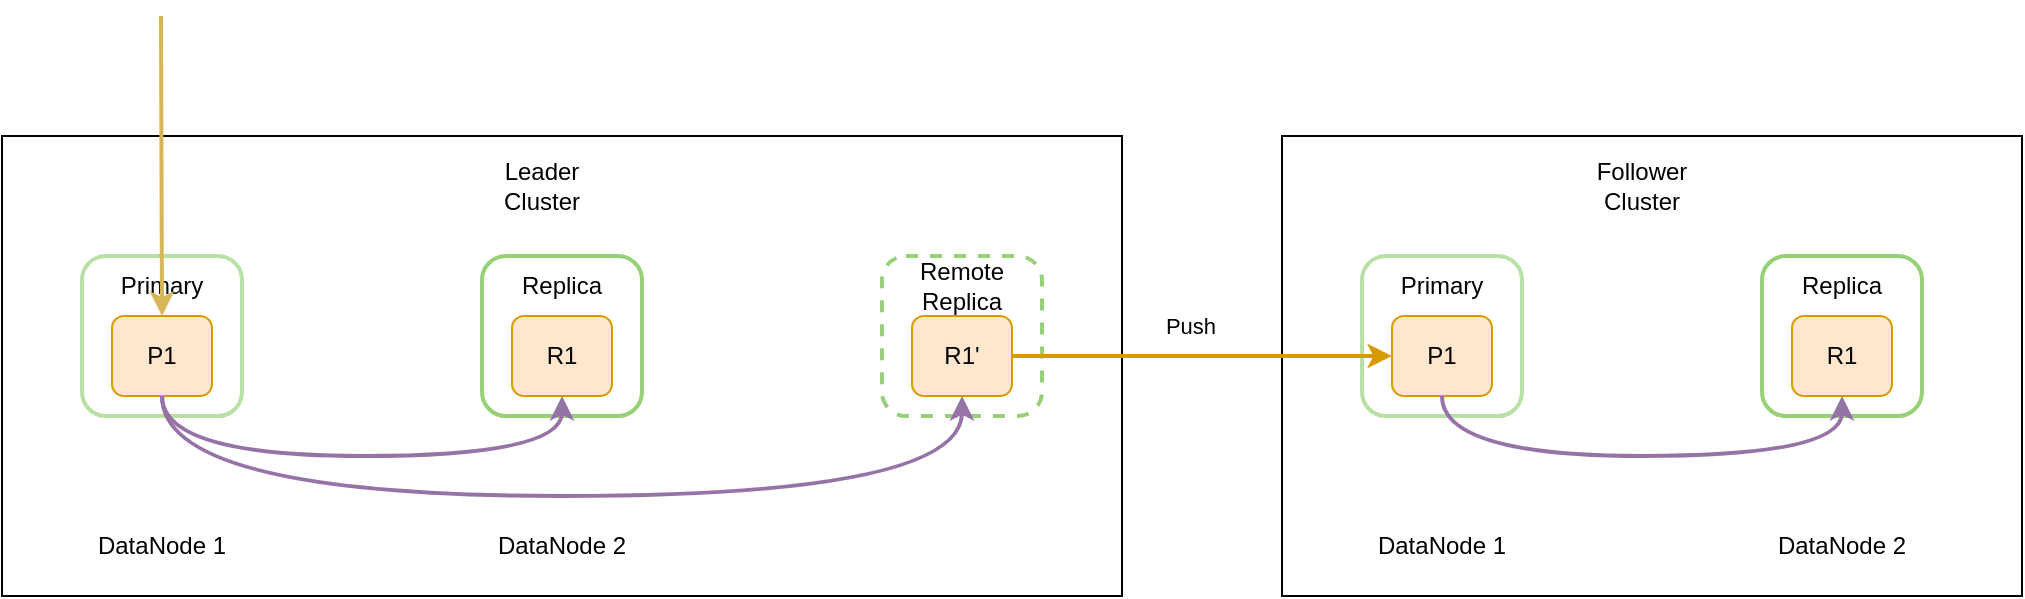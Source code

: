 <mxfile version="20.3.7" type="github">
  <diagram id="fCBSzjnJQlCeP396MPFD" name="第 1 页">
    <mxGraphModel dx="1186" dy="614" grid="0" gridSize="10" guides="1" tooltips="1" connect="1" arrows="1" fold="1" page="0" pageScale="1" pageWidth="1169" pageHeight="1654" math="0" shadow="0">
      <root>
        <mxCell id="0" />
        <mxCell id="1" parent="0" />
        <mxCell id="bpGPjzyuG9bihOp7Tieq-1" value="" style="rounded=0;whiteSpace=wrap;html=1;strokeWidth=1;" vertex="1" parent="1">
          <mxGeometry x="170" y="230" width="560" height="230" as="geometry" />
        </mxCell>
        <mxCell id="bpGPjzyuG9bihOp7Tieq-2" value="" style="whiteSpace=wrap;html=1;aspect=fixed;strokeWidth=2;strokeColor=#B9E0A5;rounded=1;" vertex="1" parent="1">
          <mxGeometry x="210" y="290" width="80" height="80" as="geometry" />
        </mxCell>
        <mxCell id="bpGPjzyuG9bihOp7Tieq-3" value="P1" style="rounded=1;whiteSpace=wrap;html=1;fillColor=#ffe6cc;strokeColor=#d79b00;" vertex="1" parent="1">
          <mxGeometry x="225" y="320" width="50" height="40" as="geometry" />
        </mxCell>
        <mxCell id="bpGPjzyuG9bihOp7Tieq-4" value="Primary" style="text;html=1;strokeColor=none;fillColor=none;align=center;verticalAlign=middle;whiteSpace=wrap;rounded=0;" vertex="1" parent="1">
          <mxGeometry x="220" y="290" width="60" height="30" as="geometry" />
        </mxCell>
        <mxCell id="bpGPjzyuG9bihOp7Tieq-5" value="" style="whiteSpace=wrap;html=1;aspect=fixed;rounded=1;strokeWidth=2;strokeColor=#97D077;" vertex="1" parent="1">
          <mxGeometry x="410" y="290" width="80" height="80" as="geometry" />
        </mxCell>
        <mxCell id="bpGPjzyuG9bihOp7Tieq-6" value="" style="whiteSpace=wrap;html=1;aspect=fixed;strokeWidth=2;strokeColor=#97D077;rounded=1;dashed=1;" vertex="1" parent="1">
          <mxGeometry x="610" y="290" width="80" height="80" as="geometry" />
        </mxCell>
        <mxCell id="bpGPjzyuG9bihOp7Tieq-7" value="Replica" style="text;html=1;strokeColor=none;fillColor=none;align=center;verticalAlign=middle;whiteSpace=wrap;rounded=0;" vertex="1" parent="1">
          <mxGeometry x="420" y="290" width="60" height="30" as="geometry" />
        </mxCell>
        <mxCell id="bpGPjzyuG9bihOp7Tieq-8" value="Remote Replica" style="text;html=1;strokeColor=none;fillColor=none;align=center;verticalAlign=middle;whiteSpace=wrap;rounded=0;" vertex="1" parent="1">
          <mxGeometry x="620" y="290" width="60" height="30" as="geometry" />
        </mxCell>
        <mxCell id="bpGPjzyuG9bihOp7Tieq-9" value="R1" style="rounded=1;whiteSpace=wrap;html=1;fillColor=#ffe6cc;strokeColor=#d79b00;" vertex="1" parent="1">
          <mxGeometry x="425" y="320" width="50" height="40" as="geometry" />
        </mxCell>
        <mxCell id="bpGPjzyuG9bihOp7Tieq-10" value="R1&#39;" style="rounded=1;whiteSpace=wrap;html=1;fillColor=#ffe6cc;strokeColor=#d79b00;" vertex="1" parent="1">
          <mxGeometry x="625" y="320" width="50" height="40" as="geometry" />
        </mxCell>
        <mxCell id="bpGPjzyuG9bihOp7Tieq-11" value="" style="endArrow=classic;html=1;rounded=0;entryX=0.5;entryY=1;entryDx=0;entryDy=0;fillColor=#fff2cc;strokeColor=#d6b656;strokeWidth=2;" edge="1" parent="1" target="bpGPjzyuG9bihOp7Tieq-4">
          <mxGeometry width="50" height="50" relative="1" as="geometry">
            <mxPoint x="249.5" y="170" as="sourcePoint" />
            <mxPoint x="249.5" y="290" as="targetPoint" />
          </mxGeometry>
        </mxCell>
        <mxCell id="bpGPjzyuG9bihOp7Tieq-12" style="edgeStyle=orthogonalEdgeStyle;orthogonalLoop=1;jettySize=auto;html=1;exitX=0.5;exitY=1;exitDx=0;exitDy=0;entryX=0.5;entryY=1;entryDx=0;entryDy=0;elbow=vertical;curved=1;fillColor=#e1d5e7;strokeColor=#9673a6;strokeWidth=2;" edge="1" parent="1" source="bpGPjzyuG9bihOp7Tieq-3" target="bpGPjzyuG9bihOp7Tieq-10">
          <mxGeometry relative="1" as="geometry">
            <Array as="points">
              <mxPoint x="250" y="410" />
              <mxPoint x="650" y="410" />
            </Array>
          </mxGeometry>
        </mxCell>
        <mxCell id="bpGPjzyuG9bihOp7Tieq-13" style="edgeStyle=orthogonalEdgeStyle;curved=1;orthogonalLoop=1;jettySize=auto;html=1;exitX=0.5;exitY=1;exitDx=0;exitDy=0;elbow=vertical;fillColor=#e1d5e7;strokeColor=#9673a6;strokeWidth=2;" edge="1" parent="1" source="bpGPjzyuG9bihOp7Tieq-3">
          <mxGeometry relative="1" as="geometry">
            <mxPoint x="450" y="360" as="targetPoint" />
            <Array as="points">
              <mxPoint x="250" y="390" />
              <mxPoint x="450" y="390" />
            </Array>
          </mxGeometry>
        </mxCell>
        <mxCell id="bpGPjzyuG9bihOp7Tieq-14" value="DataNode 1" style="text;html=1;strokeColor=none;fillColor=none;align=center;verticalAlign=middle;whiteSpace=wrap;rounded=0;strokeWidth=2;" vertex="1" parent="1">
          <mxGeometry x="210" y="420" width="80" height="30" as="geometry" />
        </mxCell>
        <mxCell id="bpGPjzyuG9bihOp7Tieq-15" value="DataNode 2" style="text;html=1;strokeColor=none;fillColor=none;align=center;verticalAlign=middle;whiteSpace=wrap;rounded=0;strokeWidth=2;" vertex="1" parent="1">
          <mxGeometry x="410" y="420" width="80" height="30" as="geometry" />
        </mxCell>
        <mxCell id="bpGPjzyuG9bihOp7Tieq-17" value="Leader Cluster" style="text;html=1;strokeColor=none;fillColor=none;align=center;verticalAlign=middle;whiteSpace=wrap;rounded=0;strokeWidth=2;" vertex="1" parent="1">
          <mxGeometry x="410" y="240" width="60" height="30" as="geometry" />
        </mxCell>
        <mxCell id="bpGPjzyuG9bihOp7Tieq-18" value="" style="rounded=0;whiteSpace=wrap;html=1;strokeWidth=1;" vertex="1" parent="1">
          <mxGeometry x="810" y="230" width="370" height="230" as="geometry" />
        </mxCell>
        <mxCell id="bpGPjzyuG9bihOp7Tieq-19" value="" style="whiteSpace=wrap;html=1;aspect=fixed;strokeWidth=2;strokeColor=#B9E0A5;rounded=1;" vertex="1" parent="1">
          <mxGeometry x="850" y="290" width="80" height="80" as="geometry" />
        </mxCell>
        <mxCell id="bpGPjzyuG9bihOp7Tieq-20" value="P1" style="rounded=1;whiteSpace=wrap;html=1;fillColor=#ffe6cc;strokeColor=#d79b00;" vertex="1" parent="1">
          <mxGeometry x="865" y="320" width="50" height="40" as="geometry" />
        </mxCell>
        <mxCell id="bpGPjzyuG9bihOp7Tieq-21" value="Primary" style="text;html=1;strokeColor=none;fillColor=none;align=center;verticalAlign=middle;whiteSpace=wrap;rounded=0;" vertex="1" parent="1">
          <mxGeometry x="860" y="290" width="60" height="30" as="geometry" />
        </mxCell>
        <mxCell id="bpGPjzyuG9bihOp7Tieq-22" value="" style="whiteSpace=wrap;html=1;aspect=fixed;rounded=1;strokeWidth=2;strokeColor=#97D077;" vertex="1" parent="1">
          <mxGeometry x="1050" y="290" width="80" height="80" as="geometry" />
        </mxCell>
        <mxCell id="bpGPjzyuG9bihOp7Tieq-24" value="Replica" style="text;html=1;strokeColor=none;fillColor=none;align=center;verticalAlign=middle;whiteSpace=wrap;rounded=0;" vertex="1" parent="1">
          <mxGeometry x="1060" y="290" width="60" height="30" as="geometry" />
        </mxCell>
        <mxCell id="bpGPjzyuG9bihOp7Tieq-26" value="R1" style="rounded=1;whiteSpace=wrap;html=1;fillColor=#ffe6cc;strokeColor=#d79b00;" vertex="1" parent="1">
          <mxGeometry x="1065" y="320" width="50" height="40" as="geometry" />
        </mxCell>
        <mxCell id="bpGPjzyuG9bihOp7Tieq-30" style="edgeStyle=orthogonalEdgeStyle;curved=1;orthogonalLoop=1;jettySize=auto;html=1;exitX=0.5;exitY=1;exitDx=0;exitDy=0;elbow=vertical;fillColor=#e1d5e7;strokeColor=#9673a6;strokeWidth=2;" edge="1" parent="1" source="bpGPjzyuG9bihOp7Tieq-20">
          <mxGeometry relative="1" as="geometry">
            <mxPoint x="1090" y="360" as="targetPoint" />
            <Array as="points">
              <mxPoint x="890" y="390" />
              <mxPoint x="1090" y="390" />
            </Array>
          </mxGeometry>
        </mxCell>
        <mxCell id="bpGPjzyuG9bihOp7Tieq-31" value="DataNode 1" style="text;html=1;strokeColor=none;fillColor=none;align=center;verticalAlign=middle;whiteSpace=wrap;rounded=0;strokeWidth=2;" vertex="1" parent="1">
          <mxGeometry x="850" y="420" width="80" height="30" as="geometry" />
        </mxCell>
        <mxCell id="bpGPjzyuG9bihOp7Tieq-32" value="DataNode 2" style="text;html=1;strokeColor=none;fillColor=none;align=center;verticalAlign=middle;whiteSpace=wrap;rounded=0;strokeWidth=2;" vertex="1" parent="1">
          <mxGeometry x="1050" y="420" width="80" height="30" as="geometry" />
        </mxCell>
        <mxCell id="bpGPjzyuG9bihOp7Tieq-34" value="Follower&lt;br&gt;Cluster" style="text;html=1;strokeColor=none;fillColor=none;align=center;verticalAlign=middle;whiteSpace=wrap;rounded=0;strokeWidth=2;" vertex="1" parent="1">
          <mxGeometry x="960" y="240" width="60" height="30" as="geometry" />
        </mxCell>
        <mxCell id="bpGPjzyuG9bihOp7Tieq-38" style="edgeStyle=orthogonalEdgeStyle;rounded=0;orthogonalLoop=1;jettySize=auto;html=1;exitX=1;exitY=0.5;exitDx=0;exitDy=0;entryX=0;entryY=0.5;entryDx=0;entryDy=0;strokeWidth=2;fillColor=#ffe6cc;strokeColor=#d79b00;" edge="1" parent="1" source="bpGPjzyuG9bihOp7Tieq-10" target="bpGPjzyuG9bihOp7Tieq-20">
          <mxGeometry relative="1" as="geometry" />
        </mxCell>
        <mxCell id="bpGPjzyuG9bihOp7Tieq-39" value="Push" style="edgeLabel;html=1;align=center;verticalAlign=middle;resizable=0;points=[];" vertex="1" connectable="0" parent="bpGPjzyuG9bihOp7Tieq-38">
          <mxGeometry x="-0.116" y="-1" relative="1" as="geometry">
            <mxPoint x="5" y="-16" as="offset" />
          </mxGeometry>
        </mxCell>
      </root>
    </mxGraphModel>
  </diagram>
</mxfile>
